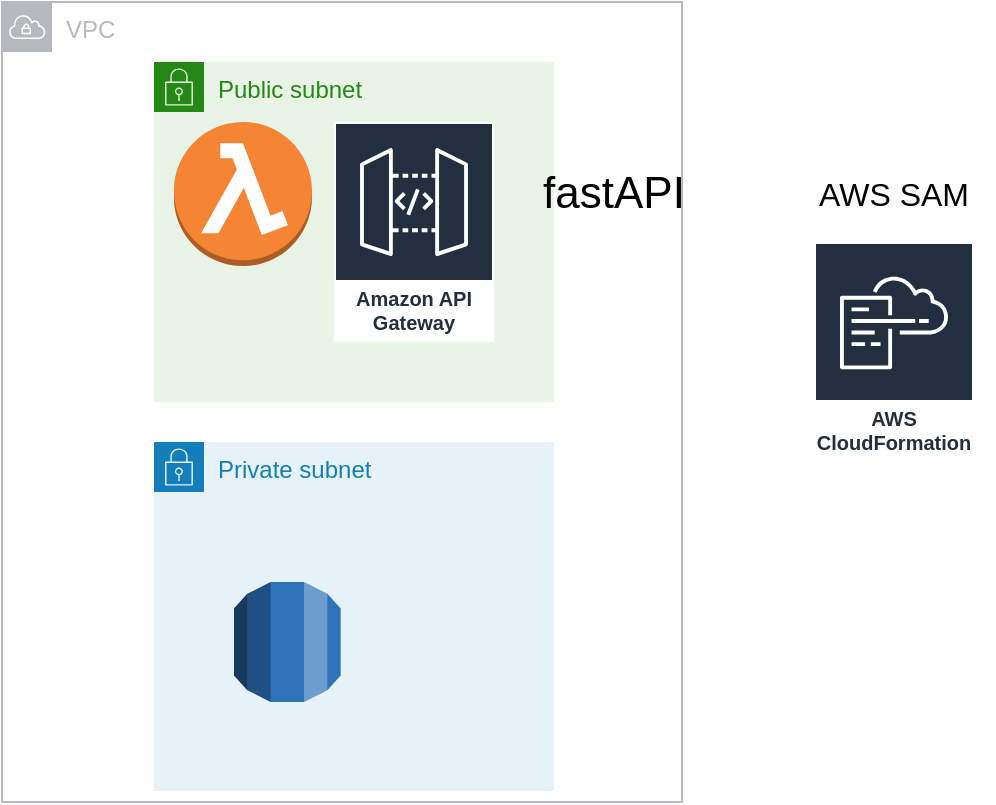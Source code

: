 <mxfile version="14.4.6"><diagram id="IFwDOxjRLq2LoBgEJF6g" name="Page-1"><mxGraphModel dx="880" dy="744" grid="1" gridSize="10" guides="1" tooltips="1" connect="1" arrows="1" fold="1" page="1" pageScale="1" pageWidth="827" pageHeight="1169" math="0" shadow="0"><root><mxCell id="0"/><mxCell id="1" parent="0"/><mxCell id="1nLA0OjfcarF4wWlm444-1" value="Private subnet" style="points=[[0,0],[0.25,0],[0.5,0],[0.75,0],[1,0],[1,0.25],[1,0.5],[1,0.75],[1,1],[0.75,1],[0.5,1],[0.25,1],[0,1],[0,0.75],[0,0.5],[0,0.25]];outlineConnect=0;gradientColor=none;html=1;whiteSpace=wrap;fontSize=12;fontStyle=0;shape=mxgraph.aws4.group;grIcon=mxgraph.aws4.group_security_group;grStroke=0;strokeColor=#147EBA;fillColor=#E6F2F8;verticalAlign=top;align=left;spacingLeft=30;fontColor=#147EBA;dashed=0;" vertex="1" parent="1"><mxGeometry x="320" y="280" width="200" height="174.5" as="geometry"/></mxCell><mxCell id="X3UV9nRKeXCThrODlK_h-2" value="VPC" style="outlineConnect=0;gradientColor=none;html=1;whiteSpace=wrap;fontSize=12;fontStyle=0;shape=mxgraph.aws4.group;grIcon=mxgraph.aws4.group_vpc;strokeColor=#B6BABF;fillColor=none;verticalAlign=top;align=left;spacingLeft=30;fontColor=#B6BABF;dashed=0;" parent="1" vertex="1"><mxGeometry x="244" y="60" width="340" height="400" as="geometry"/></mxCell><mxCell id="1nLA0OjfcarF4wWlm444-2" value="" style="outlineConnect=0;dashed=0;verticalLabelPosition=bottom;verticalAlign=top;align=center;html=1;shape=mxgraph.aws3.rds;fillColor=#2E73B8;gradientColor=none;" vertex="1" parent="1"><mxGeometry x="360" y="350" width="53.33" height="60" as="geometry"/></mxCell><mxCell id="1nLA0OjfcarF4wWlm444-3" value="" style="shape=image;html=1;verticalAlign=top;verticalLabelPosition=bottom;labelBackgroundColor=#ffffff;imageAspect=0;aspect=fixed;image=https://cdn4.iconfinder.com/data/icons/logos-brands-5/24/postgresql-128.png" vertex="1" parent="1"><mxGeometry x="413.33" y="360" width="40" height="40" as="geometry"/></mxCell><mxCell id="1nLA0OjfcarF4wWlm444-4" value="Public subnet" style="points=[[0,0],[0.25,0],[0.5,0],[0.75,0],[1,0],[1,0.25],[1,0.5],[1,0.75],[1,1],[0.75,1],[0.5,1],[0.25,1],[0,1],[0,0.75],[0,0.5],[0,0.25]];outlineConnect=0;gradientColor=none;html=1;whiteSpace=wrap;fontSize=12;fontStyle=0;shape=mxgraph.aws4.group;grIcon=mxgraph.aws4.group_security_group;grStroke=0;strokeColor=#248814;fillColor=#E9F3E6;verticalAlign=top;align=left;spacingLeft=30;fontColor=#248814;dashed=0;" vertex="1" parent="1"><mxGeometry x="320" y="90" width="200" height="170" as="geometry"/></mxCell><mxCell id="1nLA0OjfcarF4wWlm444-7" value="" style="outlineConnect=0;dashed=0;verticalLabelPosition=bottom;verticalAlign=top;align=center;html=1;shape=mxgraph.aws3.lambda_function;fillColor=#F58534;gradientColor=none;" vertex="1" parent="1"><mxGeometry x="330" y="120" width="69" height="72" as="geometry"/></mxCell><mxCell id="1nLA0OjfcarF4wWlm444-9" value="Amazon API Gateway" style="outlineConnect=0;fontColor=#232F3E;gradientColor=none;strokeColor=#ffffff;fillColor=#232F3E;dashed=0;verticalLabelPosition=middle;verticalAlign=bottom;align=center;html=1;whiteSpace=wrap;fontSize=10;fontStyle=1;spacing=3;shape=mxgraph.aws4.productIcon;prIcon=mxgraph.aws4.api_gateway;" vertex="1" parent="1"><mxGeometry x="410" y="120" width="80" height="110" as="geometry"/></mxCell><mxCell id="1nLA0OjfcarF4wWlm444-10" value="&lt;font style=&quot;font-size: 22px&quot;&gt;fastAPI&lt;/font&gt;" style="text;html=1;strokeColor=none;fillColor=none;align=center;verticalAlign=middle;whiteSpace=wrap;rounded=0;" vertex="1" parent="1"><mxGeometry x="500" y="146" width="100" height="20" as="geometry"/></mxCell><mxCell id="1nLA0OjfcarF4wWlm444-11" value="AWS CloudFormation" style="outlineConnect=0;fontColor=#232F3E;gradientColor=none;strokeColor=#ffffff;fillColor=#232F3E;dashed=0;verticalLabelPosition=middle;verticalAlign=bottom;align=center;html=1;whiteSpace=wrap;fontSize=10;fontStyle=1;spacing=3;shape=mxgraph.aws4.productIcon;prIcon=mxgraph.aws4.cloudformation;" vertex="1" parent="1"><mxGeometry x="650" y="180" width="80" height="110" as="geometry"/></mxCell><mxCell id="1nLA0OjfcarF4wWlm444-12" value="&lt;font style=&quot;font-size: 16px&quot;&gt;AWS SAM&lt;/font&gt;" style="text;html=1;strokeColor=none;fillColor=none;align=center;verticalAlign=middle;whiteSpace=wrap;rounded=0;" vertex="1" parent="1"><mxGeometry x="640" y="139" width="100" height="34" as="geometry"/></mxCell></root></mxGraphModel></diagram></mxfile>